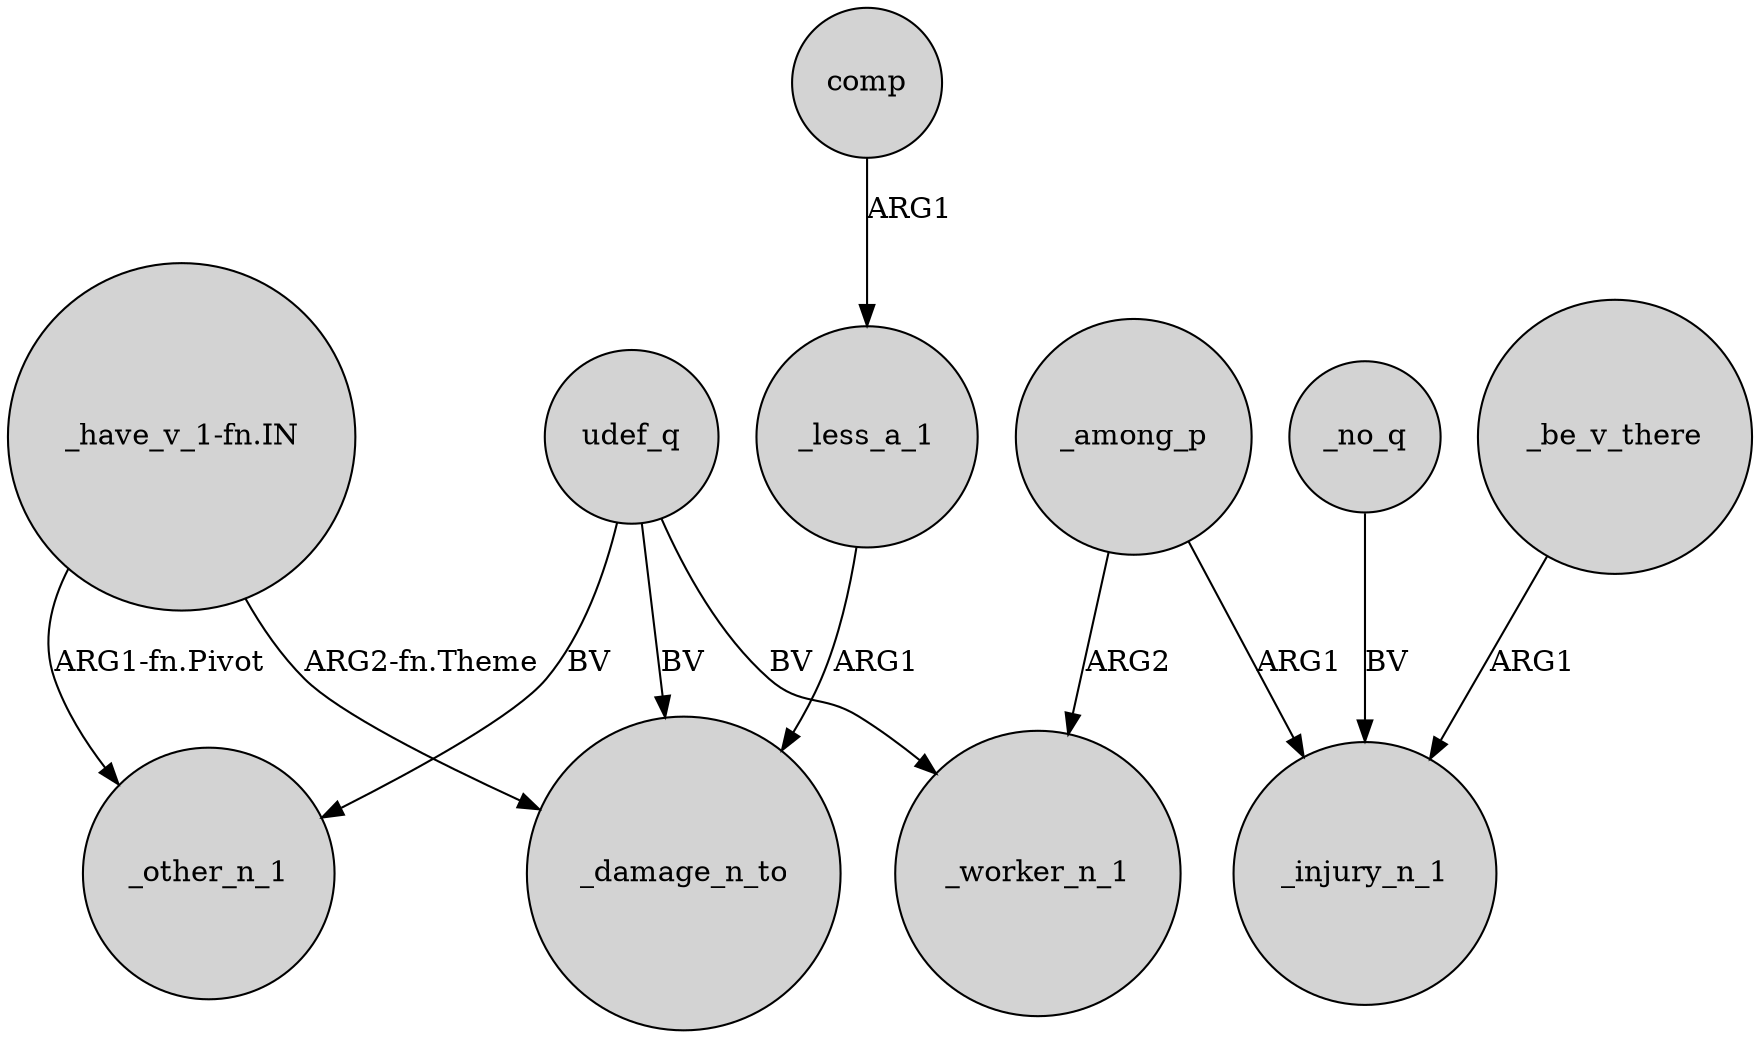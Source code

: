 digraph {
	node [shape=circle style=filled]
	_among_p -> _worker_n_1 [label=ARG2]
	_no_q -> _injury_n_1 [label=BV]
	udef_q -> _damage_n_to [label=BV]
	"_have_v_1-fn.IN" -> _damage_n_to [label="ARG2-fn.Theme"]
	_less_a_1 -> _damage_n_to [label=ARG1]
	comp -> _less_a_1 [label=ARG1]
	_be_v_there -> _injury_n_1 [label=ARG1]
	udef_q -> _other_n_1 [label=BV]
	udef_q -> _worker_n_1 [label=BV]
	_among_p -> _injury_n_1 [label=ARG1]
	"_have_v_1-fn.IN" -> _other_n_1 [label="ARG1-fn.Pivot"]
}
